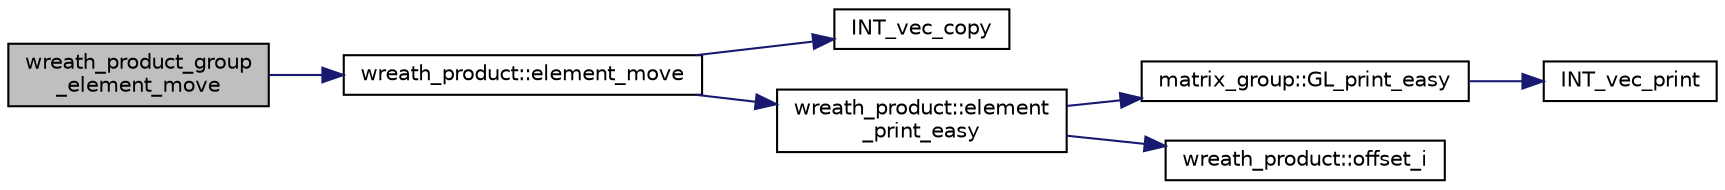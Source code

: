 digraph "wreath_product_group_element_move"
{
  edge [fontname="Helvetica",fontsize="10",labelfontname="Helvetica",labelfontsize="10"];
  node [fontname="Helvetica",fontsize="10",shape=record];
  rankdir="LR";
  Node9384 [label="wreath_product_group\l_element_move",height=0.2,width=0.4,color="black", fillcolor="grey75", style="filled", fontcolor="black"];
  Node9384 -> Node9385 [color="midnightblue",fontsize="10",style="solid",fontname="Helvetica"];
  Node9385 [label="wreath_product::element_move",height=0.2,width=0.4,color="black", fillcolor="white", style="filled",URL="$d8/dfa/classwreath__product.html#aa079ee3284cc5fb205589db61cf3bdba"];
  Node9385 -> Node9386 [color="midnightblue",fontsize="10",style="solid",fontname="Helvetica"];
  Node9386 [label="INT_vec_copy",height=0.2,width=0.4,color="black", fillcolor="white", style="filled",URL="$df/dbf/sajeeb_8_c.html#ac2d875e27e009af6ec04d17254d11075"];
  Node9385 -> Node9387 [color="midnightblue",fontsize="10",style="solid",fontname="Helvetica"];
  Node9387 [label="wreath_product::element\l_print_easy",height=0.2,width=0.4,color="black", fillcolor="white", style="filled",URL="$d8/dfa/classwreath__product.html#aa1e82da5d4c019c0756b8ebf417ee9dc"];
  Node9387 -> Node9388 [color="midnightblue",fontsize="10",style="solid",fontname="Helvetica"];
  Node9388 [label="matrix_group::GL_print_easy",height=0.2,width=0.4,color="black", fillcolor="white", style="filled",URL="$d3/ded/classmatrix__group.html#a3e6f5c276210e8132523150fad82c57e"];
  Node9388 -> Node9389 [color="midnightblue",fontsize="10",style="solid",fontname="Helvetica"];
  Node9389 [label="INT_vec_print",height=0.2,width=0.4,color="black", fillcolor="white", style="filled",URL="$df/dbf/sajeeb_8_c.html#a79a5901af0b47dd0d694109543c027fe"];
  Node9387 -> Node9390 [color="midnightblue",fontsize="10",style="solid",fontname="Helvetica"];
  Node9390 [label="wreath_product::offset_i",height=0.2,width=0.4,color="black", fillcolor="white", style="filled",URL="$d8/dfa/classwreath__product.html#a081d6eed767bdd84bc74e555815641c6"];
}
